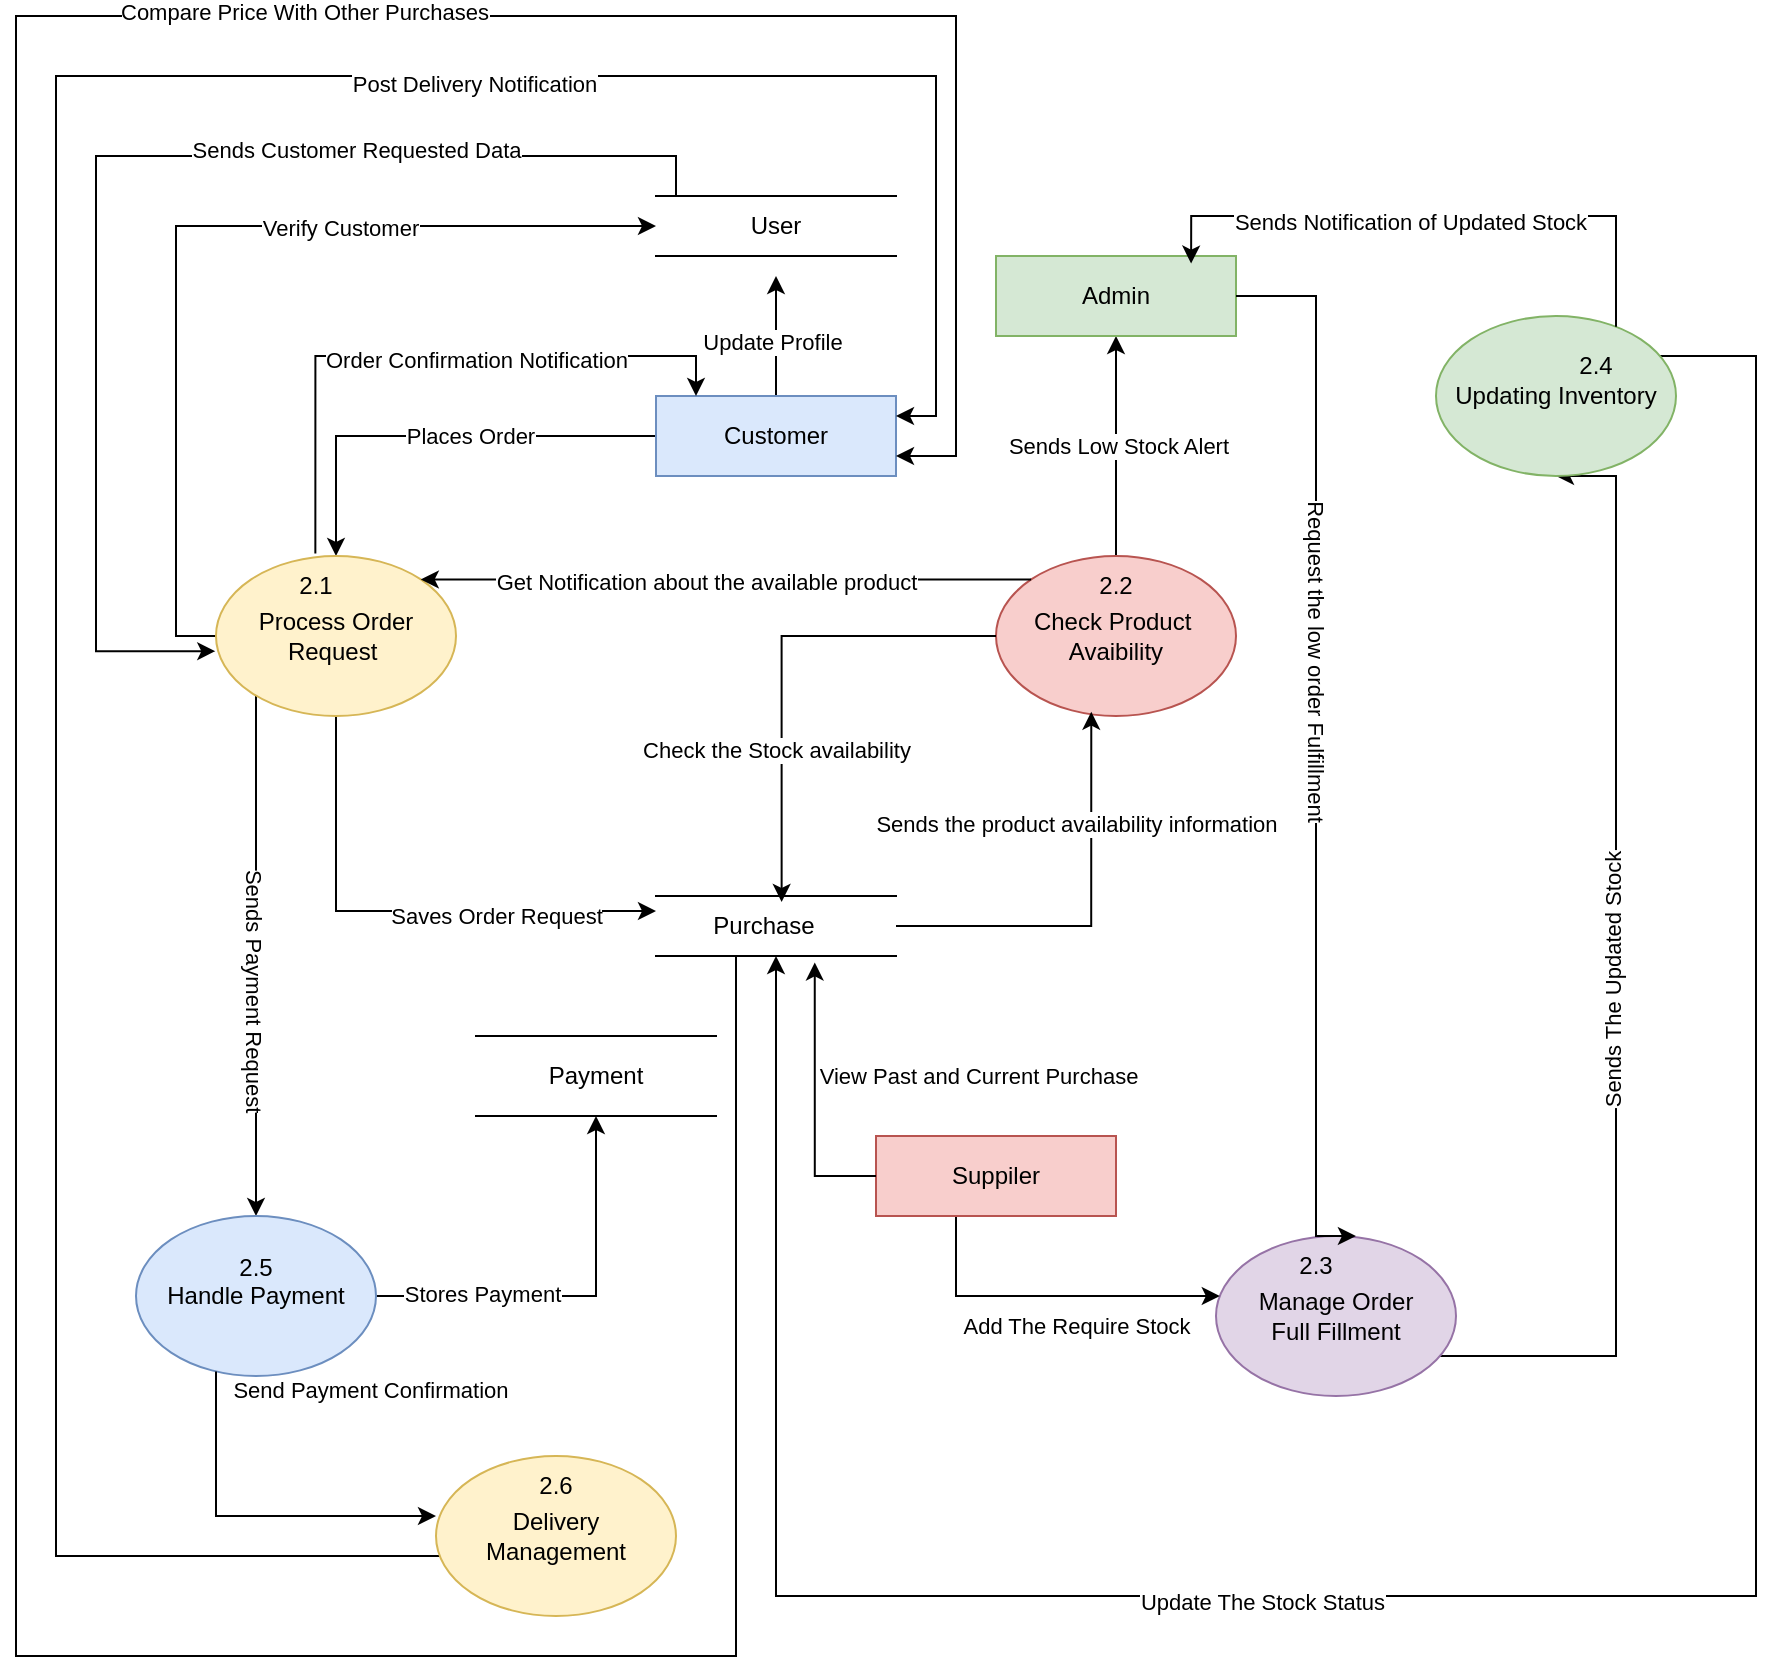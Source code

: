 <mxfile version="25.0.3">
  <diagram name="Page-1" id="qeTe4d_aXSrNMR7oOHWq">
    <mxGraphModel dx="1895" dy="2196" grid="1" gridSize="10" guides="1" tooltips="1" connect="1" arrows="1" fold="1" page="1" pageScale="1" pageWidth="827" pageHeight="1169" math="0" shadow="0">
      <root>
        <mxCell id="0" />
        <mxCell id="1" parent="0" />
        <mxCell id="90MhEPkQ4H-uwKmjVPlS-23" style="edgeStyle=orthogonalEdgeStyle;rounded=0;orthogonalLoop=1;jettySize=auto;html=1;" edge="1" parent="1" source="90MhEPkQ4H-uwKmjVPlS-1">
          <mxGeometry relative="1" as="geometry">
            <mxPoint x="420" y="60" as="targetPoint" />
          </mxGeometry>
        </mxCell>
        <mxCell id="90MhEPkQ4H-uwKmjVPlS-24" value="Update Profile" style="edgeLabel;html=1;align=center;verticalAlign=middle;resizable=0;points=[];" vertex="1" connectable="0" parent="90MhEPkQ4H-uwKmjVPlS-23">
          <mxGeometry x="-0.101" y="2" relative="1" as="geometry">
            <mxPoint as="offset" />
          </mxGeometry>
        </mxCell>
        <mxCell id="90MhEPkQ4H-uwKmjVPlS-32" style="edgeStyle=orthogonalEdgeStyle;rounded=0;orthogonalLoop=1;jettySize=auto;html=1;entryX=0.5;entryY=0;entryDx=0;entryDy=0;" edge="1" parent="1" source="90MhEPkQ4H-uwKmjVPlS-1" target="90MhEPkQ4H-uwKmjVPlS-2">
          <mxGeometry relative="1" as="geometry" />
        </mxCell>
        <mxCell id="90MhEPkQ4H-uwKmjVPlS-33" value="Places Order" style="edgeLabel;html=1;align=center;verticalAlign=middle;resizable=0;points=[];" vertex="1" connectable="0" parent="90MhEPkQ4H-uwKmjVPlS-32">
          <mxGeometry x="-0.153" relative="1" as="geometry">
            <mxPoint as="offset" />
          </mxGeometry>
        </mxCell>
        <mxCell id="90MhEPkQ4H-uwKmjVPlS-1" value="Customer" style="rounded=0;whiteSpace=wrap;html=1;fillColor=#dae8fc;strokeColor=#6c8ebf;" vertex="1" parent="1">
          <mxGeometry x="360" y="120" width="120" height="40" as="geometry" />
        </mxCell>
        <mxCell id="90MhEPkQ4H-uwKmjVPlS-19" style="edgeStyle=orthogonalEdgeStyle;rounded=0;orthogonalLoop=1;jettySize=auto;html=1;entryX=0;entryY=0.5;entryDx=0;entryDy=0;" edge="1" parent="1" source="90MhEPkQ4H-uwKmjVPlS-2" target="90MhEPkQ4H-uwKmjVPlS-13">
          <mxGeometry relative="1" as="geometry">
            <Array as="points">
              <mxPoint x="120" y="240" />
              <mxPoint x="120" y="35" />
            </Array>
          </mxGeometry>
        </mxCell>
        <mxCell id="90MhEPkQ4H-uwKmjVPlS-20" value="Verify Customer" style="edgeLabel;html=1;align=center;verticalAlign=middle;resizable=0;points=[];" vertex="1" connectable="0" parent="90MhEPkQ4H-uwKmjVPlS-19">
          <mxGeometry x="0.32" y="-1" relative="1" as="geometry">
            <mxPoint as="offset" />
          </mxGeometry>
        </mxCell>
        <mxCell id="90MhEPkQ4H-uwKmjVPlS-25" style="edgeStyle=orthogonalEdgeStyle;rounded=0;orthogonalLoop=1;jettySize=auto;html=1;entryX=0;entryY=0.25;entryDx=0;entryDy=0;" edge="1" parent="1" source="90MhEPkQ4H-uwKmjVPlS-2" target="90MhEPkQ4H-uwKmjVPlS-5">
          <mxGeometry relative="1" as="geometry">
            <Array as="points">
              <mxPoint x="200" y="378" />
            </Array>
          </mxGeometry>
        </mxCell>
        <mxCell id="90MhEPkQ4H-uwKmjVPlS-26" value="Saves Order Request" style="edgeLabel;html=1;align=center;verticalAlign=middle;resizable=0;points=[];" vertex="1" connectable="0" parent="90MhEPkQ4H-uwKmjVPlS-25">
          <mxGeometry x="-0.059" y="-2" relative="1" as="geometry">
            <mxPoint x="56" as="offset" />
          </mxGeometry>
        </mxCell>
        <mxCell id="90MhEPkQ4H-uwKmjVPlS-59" style="edgeStyle=orthogonalEdgeStyle;rounded=0;orthogonalLoop=1;jettySize=auto;html=1;" edge="1" parent="1" source="90MhEPkQ4H-uwKmjVPlS-2" target="90MhEPkQ4H-uwKmjVPlS-58">
          <mxGeometry relative="1" as="geometry">
            <Array as="points">
              <mxPoint x="160" y="360" />
              <mxPoint x="160" y="360" />
            </Array>
          </mxGeometry>
        </mxCell>
        <mxCell id="90MhEPkQ4H-uwKmjVPlS-60" value="Sends Payment Request" style="edgeLabel;html=1;align=center;verticalAlign=middle;resizable=0;points=[];rotation=90;" vertex="1" connectable="0" parent="90MhEPkQ4H-uwKmjVPlS-59">
          <mxGeometry x="0.129" y="-1" relative="1" as="geometry">
            <mxPoint as="offset" />
          </mxGeometry>
        </mxCell>
        <mxCell id="90MhEPkQ4H-uwKmjVPlS-61" style="edgeStyle=orthogonalEdgeStyle;rounded=0;orthogonalLoop=1;jettySize=auto;html=1;entryX=0;entryY=0.25;entryDx=0;entryDy=0;exitX=0.414;exitY=-0.016;exitDx=0;exitDy=0;exitPerimeter=0;" edge="1" parent="1" source="90MhEPkQ4H-uwKmjVPlS-2">
          <mxGeometry relative="1" as="geometry">
            <mxPoint x="190.0" y="195.359" as="sourcePoint" />
            <mxPoint x="380" y="120.0" as="targetPoint" />
            <Array as="points">
              <mxPoint x="190" y="100" />
              <mxPoint x="380" y="100" />
            </Array>
          </mxGeometry>
        </mxCell>
        <mxCell id="90MhEPkQ4H-uwKmjVPlS-62" value="Order Confirmation Notification" style="edgeLabel;html=1;align=center;verticalAlign=middle;resizable=0;points=[];" vertex="1" connectable="0" parent="90MhEPkQ4H-uwKmjVPlS-61">
          <mxGeometry x="0.155" y="-2" relative="1" as="geometry">
            <mxPoint as="offset" />
          </mxGeometry>
        </mxCell>
        <mxCell id="90MhEPkQ4H-uwKmjVPlS-2" value="Process Order&lt;div&gt;Request&amp;nbsp;&lt;/div&gt;" style="ellipse;whiteSpace=wrap;html=1;fillColor=#fff2cc;strokeColor=#d6b656;" vertex="1" parent="1">
          <mxGeometry x="140" y="200" width="120" height="80" as="geometry" />
        </mxCell>
        <mxCell id="90MhEPkQ4H-uwKmjVPlS-42" style="edgeStyle=orthogonalEdgeStyle;rounded=0;orthogonalLoop=1;jettySize=auto;html=1;" edge="1" parent="1" source="90MhEPkQ4H-uwKmjVPlS-3" target="90MhEPkQ4H-uwKmjVPlS-41">
          <mxGeometry relative="1" as="geometry" />
        </mxCell>
        <mxCell id="90MhEPkQ4H-uwKmjVPlS-43" value="Sends Low Stock Alert" style="edgeLabel;html=1;align=center;verticalAlign=middle;resizable=0;points=[];" vertex="1" connectable="0" parent="90MhEPkQ4H-uwKmjVPlS-42">
          <mxGeometry x="-0.003" y="-1" relative="1" as="geometry">
            <mxPoint as="offset" />
          </mxGeometry>
        </mxCell>
        <mxCell id="90MhEPkQ4H-uwKmjVPlS-3" value="Check Product&amp;nbsp;&lt;div&gt;Avaibility&lt;/div&gt;" style="ellipse;whiteSpace=wrap;html=1;fillColor=#f8cecc;strokeColor=#b85450;" vertex="1" parent="1">
          <mxGeometry x="530" y="200" width="120" height="80" as="geometry" />
        </mxCell>
        <mxCell id="90MhEPkQ4H-uwKmjVPlS-5" value="" style="shape=partialRectangle;whiteSpace=wrap;html=1;left=0;right=0;fillColor=none;" vertex="1" parent="1">
          <mxGeometry x="360" y="370" width="120" height="30" as="geometry" />
        </mxCell>
        <mxCell id="90MhEPkQ4H-uwKmjVPlS-71" style="edgeStyle=orthogonalEdgeStyle;rounded=0;orthogonalLoop=1;jettySize=auto;html=1;exitX=0.25;exitY=1;exitDx=0;exitDy=0;" edge="1" parent="1" source="90MhEPkQ4H-uwKmjVPlS-6">
          <mxGeometry relative="1" as="geometry">
            <mxPoint x="400" y="410" as="sourcePoint" />
            <mxPoint x="480" y="150" as="targetPoint" />
            <Array as="points">
              <mxPoint x="400" y="750" />
              <mxPoint x="40" y="750" />
              <mxPoint x="40" y="-70" />
              <mxPoint x="510" y="-70" />
              <mxPoint x="510" y="150" />
            </Array>
          </mxGeometry>
        </mxCell>
        <mxCell id="90MhEPkQ4H-uwKmjVPlS-72" value="Compare Price With Other Purchases" style="edgeLabel;html=1;align=center;verticalAlign=middle;resizable=0;points=[];" vertex="1" connectable="0" parent="90MhEPkQ4H-uwKmjVPlS-71">
          <mxGeometry x="0.488" y="2" relative="1" as="geometry">
            <mxPoint as="offset" />
          </mxGeometry>
        </mxCell>
        <mxCell id="90MhEPkQ4H-uwKmjVPlS-6" value="Purchase" style="text;html=1;align=center;verticalAlign=middle;whiteSpace=wrap;rounded=0;" vertex="1" parent="1">
          <mxGeometry x="384" y="370" width="60" height="30" as="geometry" />
        </mxCell>
        <mxCell id="90MhEPkQ4H-uwKmjVPlS-50" style="edgeStyle=orthogonalEdgeStyle;rounded=0;orthogonalLoop=1;jettySize=auto;html=1;entryX=0.5;entryY=1;entryDx=0;entryDy=0;" edge="1" parent="1" source="90MhEPkQ4H-uwKmjVPlS-9" target="90MhEPkQ4H-uwKmjVPlS-10">
          <mxGeometry relative="1" as="geometry">
            <Array as="points">
              <mxPoint x="840" y="600" />
            </Array>
          </mxGeometry>
        </mxCell>
        <mxCell id="90MhEPkQ4H-uwKmjVPlS-51" value="Sends The Updated Stock" style="edgeLabel;html=1;align=center;verticalAlign=middle;resizable=0;points=[];rotation=-90;" vertex="1" connectable="0" parent="90MhEPkQ4H-uwKmjVPlS-50">
          <mxGeometry x="-0.011" y="2" relative="1" as="geometry">
            <mxPoint as="offset" />
          </mxGeometry>
        </mxCell>
        <mxCell id="90MhEPkQ4H-uwKmjVPlS-9" value="Manage Order&lt;div&gt;Full Fillment&lt;/div&gt;" style="ellipse;whiteSpace=wrap;html=1;fillColor=#e1d5e7;strokeColor=#9673a6;" vertex="1" parent="1">
          <mxGeometry x="640" y="540" width="120" height="80" as="geometry" />
        </mxCell>
        <mxCell id="90MhEPkQ4H-uwKmjVPlS-55" style="edgeStyle=orthogonalEdgeStyle;rounded=0;orthogonalLoop=1;jettySize=auto;html=1;" edge="1" parent="1" source="90MhEPkQ4H-uwKmjVPlS-10">
          <mxGeometry relative="1" as="geometry">
            <mxPoint x="420" y="400" as="targetPoint" />
            <Array as="points">
              <mxPoint x="910" y="100" />
              <mxPoint x="910" y="720" />
              <mxPoint x="420" y="720" />
            </Array>
          </mxGeometry>
        </mxCell>
        <mxCell id="90MhEPkQ4H-uwKmjVPlS-56" value="Update The Stock Status" style="edgeLabel;html=1;align=center;verticalAlign=middle;resizable=0;points=[];" vertex="1" connectable="0" parent="90MhEPkQ4H-uwKmjVPlS-55">
          <mxGeometry x="0.239" y="3" relative="1" as="geometry">
            <mxPoint as="offset" />
          </mxGeometry>
        </mxCell>
        <mxCell id="90MhEPkQ4H-uwKmjVPlS-10" value="Updating Inventory" style="ellipse;whiteSpace=wrap;html=1;fillColor=#d5e8d4;strokeColor=#82b366;" vertex="1" parent="1">
          <mxGeometry x="750" y="80" width="120" height="80" as="geometry" />
        </mxCell>
        <mxCell id="90MhEPkQ4H-uwKmjVPlS-13" value="User" style="shape=partialRectangle;whiteSpace=wrap;html=1;left=0;right=0;fillColor=none;" vertex="1" parent="1">
          <mxGeometry x="360" y="20" width="120" height="30" as="geometry" />
        </mxCell>
        <mxCell id="90MhEPkQ4H-uwKmjVPlS-21" style="edgeStyle=orthogonalEdgeStyle;rounded=0;orthogonalLoop=1;jettySize=auto;html=1;exitX=0;exitY=0;exitDx=0;exitDy=0;entryX=-0.003;entryY=0.595;entryDx=0;entryDy=0;entryPerimeter=0;" edge="1" parent="1" source="90MhEPkQ4H-uwKmjVPlS-13" target="90MhEPkQ4H-uwKmjVPlS-2">
          <mxGeometry relative="1" as="geometry">
            <Array as="points">
              <mxPoint x="370" y="20" />
              <mxPoint x="370" />
              <mxPoint x="80" />
              <mxPoint x="80" y="248" />
            </Array>
          </mxGeometry>
        </mxCell>
        <mxCell id="90MhEPkQ4H-uwKmjVPlS-22" value="Sends Customer Requested Data" style="edgeLabel;html=1;align=center;verticalAlign=middle;resizable=0;points=[];" vertex="1" connectable="0" parent="90MhEPkQ4H-uwKmjVPlS-21">
          <mxGeometry x="-0.394" y="-3" relative="1" as="geometry">
            <mxPoint as="offset" />
          </mxGeometry>
        </mxCell>
        <mxCell id="90MhEPkQ4H-uwKmjVPlS-34" style="edgeStyle=orthogonalEdgeStyle;rounded=0;orthogonalLoop=1;jettySize=auto;html=1;entryX=0.647;entryY=0.1;entryDx=0;entryDy=0;entryPerimeter=0;" edge="1" parent="1" source="90MhEPkQ4H-uwKmjVPlS-3" target="90MhEPkQ4H-uwKmjVPlS-6">
          <mxGeometry relative="1" as="geometry" />
        </mxCell>
        <mxCell id="90MhEPkQ4H-uwKmjVPlS-36" value="Check the Stock&amp;nbsp;availability" style="edgeLabel;html=1;align=center;verticalAlign=middle;resizable=0;points=[];" vertex="1" connectable="0" parent="90MhEPkQ4H-uwKmjVPlS-34">
          <mxGeometry x="0.364" y="-3" relative="1" as="geometry">
            <mxPoint as="offset" />
          </mxGeometry>
        </mxCell>
        <mxCell id="90MhEPkQ4H-uwKmjVPlS-37" style="edgeStyle=orthogonalEdgeStyle;rounded=0;orthogonalLoop=1;jettySize=auto;html=1;entryX=0.397;entryY=0.973;entryDx=0;entryDy=0;entryPerimeter=0;" edge="1" parent="1" source="90MhEPkQ4H-uwKmjVPlS-5" target="90MhEPkQ4H-uwKmjVPlS-3">
          <mxGeometry relative="1" as="geometry" />
        </mxCell>
        <mxCell id="90MhEPkQ4H-uwKmjVPlS-38" value="Sends the product availability information" style="edgeLabel;html=1;align=center;verticalAlign=middle;resizable=0;points=[];" vertex="1" connectable="0" parent="90MhEPkQ4H-uwKmjVPlS-37">
          <mxGeometry x="0.456" y="1" relative="1" as="geometry">
            <mxPoint x="-7" as="offset" />
          </mxGeometry>
        </mxCell>
        <mxCell id="90MhEPkQ4H-uwKmjVPlS-39" style="edgeStyle=orthogonalEdgeStyle;rounded=0;orthogonalLoop=1;jettySize=auto;html=1;exitX=0;exitY=0;exitDx=0;exitDy=0;" edge="1" parent="1" source="90MhEPkQ4H-uwKmjVPlS-3" target="90MhEPkQ4H-uwKmjVPlS-2">
          <mxGeometry relative="1" as="geometry">
            <mxPoint x="526" y="213.4" as="sourcePoint" />
            <mxPoint x="260" y="200.04" as="targetPoint" />
            <Array as="points">
              <mxPoint x="440" y="212" />
              <mxPoint x="440" y="212" />
            </Array>
          </mxGeometry>
        </mxCell>
        <mxCell id="90MhEPkQ4H-uwKmjVPlS-40" value="Get Notification about the available product" style="edgeLabel;html=1;align=center;verticalAlign=middle;resizable=0;points=[];" vertex="1" connectable="0" parent="90MhEPkQ4H-uwKmjVPlS-39">
          <mxGeometry x="0.067" y="1" relative="1" as="geometry">
            <mxPoint as="offset" />
          </mxGeometry>
        </mxCell>
        <mxCell id="90MhEPkQ4H-uwKmjVPlS-41" value="Admin" style="rounded=0;whiteSpace=wrap;html=1;fillColor=#d5e8d4;strokeColor=#82b366;" vertex="1" parent="1">
          <mxGeometry x="530" y="50" width="120" height="40" as="geometry" />
        </mxCell>
        <mxCell id="90MhEPkQ4H-uwKmjVPlS-48" style="edgeStyle=orthogonalEdgeStyle;rounded=0;orthogonalLoop=1;jettySize=auto;html=1;" edge="1" parent="1" source="90MhEPkQ4H-uwKmjVPlS-44" target="90MhEPkQ4H-uwKmjVPlS-9">
          <mxGeometry relative="1" as="geometry">
            <Array as="points">
              <mxPoint x="510" y="530" />
              <mxPoint x="510" y="570" />
            </Array>
          </mxGeometry>
        </mxCell>
        <mxCell id="90MhEPkQ4H-uwKmjVPlS-49" value="Add The Require Stock" style="edgeLabel;html=1;align=center;verticalAlign=middle;resizable=0;points=[];rotation=0;" vertex="1" connectable="0" parent="90MhEPkQ4H-uwKmjVPlS-48">
          <mxGeometry x="-0.389" y="2" relative="1" as="geometry">
            <mxPoint x="47" y="17" as="offset" />
          </mxGeometry>
        </mxCell>
        <mxCell id="90MhEPkQ4H-uwKmjVPlS-44" value="Suppiler" style="rounded=0;whiteSpace=wrap;html=1;fillColor=#f8cecc;strokeColor=#b85450;" vertex="1" parent="1">
          <mxGeometry x="470" y="490" width="120" height="40" as="geometry" />
        </mxCell>
        <mxCell id="90MhEPkQ4H-uwKmjVPlS-45" style="edgeStyle=orthogonalEdgeStyle;rounded=0;orthogonalLoop=1;jettySize=auto;html=1;entryX=0.583;entryY=0;entryDx=0;entryDy=0;entryPerimeter=0;" edge="1" parent="1" source="90MhEPkQ4H-uwKmjVPlS-41" target="90MhEPkQ4H-uwKmjVPlS-9">
          <mxGeometry relative="1" as="geometry">
            <Array as="points">
              <mxPoint x="690" y="70" />
            </Array>
          </mxGeometry>
        </mxCell>
        <mxCell id="90MhEPkQ4H-uwKmjVPlS-46" value="Request the low order Fulfillment" style="edgeLabel;html=1;align=center;verticalAlign=middle;resizable=0;points=[];rotation=90;" vertex="1" connectable="0" parent="90MhEPkQ4H-uwKmjVPlS-45">
          <mxGeometry x="-0.163" relative="1" as="geometry">
            <mxPoint as="offset" />
          </mxGeometry>
        </mxCell>
        <mxCell id="90MhEPkQ4H-uwKmjVPlS-53" style="edgeStyle=orthogonalEdgeStyle;rounded=0;orthogonalLoop=1;jettySize=auto;html=1;entryX=0.813;entryY=0.095;entryDx=0;entryDy=0;entryPerimeter=0;" edge="1" parent="1" source="90MhEPkQ4H-uwKmjVPlS-10" target="90MhEPkQ4H-uwKmjVPlS-41">
          <mxGeometry relative="1" as="geometry">
            <Array as="points">
              <mxPoint x="840" y="30" />
              <mxPoint x="628" y="30" />
            </Array>
          </mxGeometry>
        </mxCell>
        <mxCell id="90MhEPkQ4H-uwKmjVPlS-54" value="Sends Notification of Updated Stock" style="edgeLabel;html=1;align=center;verticalAlign=middle;resizable=0;points=[];" vertex="1" connectable="0" parent="90MhEPkQ4H-uwKmjVPlS-53">
          <mxGeometry x="0.088" y="3" relative="1" as="geometry">
            <mxPoint as="offset" />
          </mxGeometry>
        </mxCell>
        <mxCell id="90MhEPkQ4H-uwKmjVPlS-66" style="edgeStyle=orthogonalEdgeStyle;rounded=0;orthogonalLoop=1;jettySize=auto;html=1;entryX=0.5;entryY=1;entryDx=0;entryDy=0;" edge="1" parent="1" source="90MhEPkQ4H-uwKmjVPlS-58" target="90MhEPkQ4H-uwKmjVPlS-64">
          <mxGeometry relative="1" as="geometry" />
        </mxCell>
        <mxCell id="90MhEPkQ4H-uwKmjVPlS-67" value="Stores Payment" style="edgeLabel;html=1;align=center;verticalAlign=middle;resizable=0;points=[];" vertex="1" connectable="0" parent="90MhEPkQ4H-uwKmjVPlS-66">
          <mxGeometry x="-0.474" y="1" relative="1" as="geometry">
            <mxPoint as="offset" />
          </mxGeometry>
        </mxCell>
        <mxCell id="90MhEPkQ4H-uwKmjVPlS-58" value="Handle Payment" style="ellipse;whiteSpace=wrap;html=1;fillColor=#dae8fc;strokeColor=#6c8ebf;" vertex="1" parent="1">
          <mxGeometry x="100" y="530" width="120" height="80" as="geometry" />
        </mxCell>
        <mxCell id="90MhEPkQ4H-uwKmjVPlS-64" value="Payment" style="shape=partialRectangle;whiteSpace=wrap;html=1;left=0;right=0;fillColor=none;" vertex="1" parent="1">
          <mxGeometry x="270" y="440" width="120" height="40" as="geometry" />
        </mxCell>
        <mxCell id="90MhEPkQ4H-uwKmjVPlS-69" style="edgeStyle=orthogonalEdgeStyle;rounded=0;orthogonalLoop=1;jettySize=auto;html=1;entryX=0.923;entryY=1.107;entryDx=0;entryDy=0;entryPerimeter=0;" edge="1" parent="1" source="90MhEPkQ4H-uwKmjVPlS-44" target="90MhEPkQ4H-uwKmjVPlS-6">
          <mxGeometry relative="1" as="geometry" />
        </mxCell>
        <mxCell id="90MhEPkQ4H-uwKmjVPlS-70" value="View Past and Current Purchase" style="edgeLabel;html=1;align=center;verticalAlign=middle;resizable=0;points=[];" vertex="1" connectable="0" parent="90MhEPkQ4H-uwKmjVPlS-69">
          <mxGeometry x="0.177" relative="1" as="geometry">
            <mxPoint x="81" as="offset" />
          </mxGeometry>
        </mxCell>
        <mxCell id="90MhEPkQ4H-uwKmjVPlS-73" value="2.1" style="text;html=1;align=center;verticalAlign=middle;whiteSpace=wrap;rounded=0;" vertex="1" parent="1">
          <mxGeometry x="160" y="200" width="60" height="30" as="geometry" />
        </mxCell>
        <mxCell id="90MhEPkQ4H-uwKmjVPlS-74" value="2.2" style="text;html=1;align=center;verticalAlign=middle;whiteSpace=wrap;rounded=0;" vertex="1" parent="1">
          <mxGeometry x="560" y="200" width="60" height="30" as="geometry" />
        </mxCell>
        <mxCell id="90MhEPkQ4H-uwKmjVPlS-75" value="2.3" style="text;html=1;align=center;verticalAlign=middle;whiteSpace=wrap;rounded=0;" vertex="1" parent="1">
          <mxGeometry x="660" y="540" width="60" height="30" as="geometry" />
        </mxCell>
        <mxCell id="90MhEPkQ4H-uwKmjVPlS-76" value="2.4" style="text;html=1;align=center;verticalAlign=middle;whiteSpace=wrap;rounded=0;" vertex="1" parent="1">
          <mxGeometry x="800" y="90" width="60" height="30" as="geometry" />
        </mxCell>
        <mxCell id="90MhEPkQ4H-uwKmjVPlS-77" value="2.5" style="text;html=1;align=center;verticalAlign=middle;whiteSpace=wrap;rounded=0;" vertex="1" parent="1">
          <mxGeometry x="130" y="541" width="60" height="30" as="geometry" />
        </mxCell>
        <mxCell id="90MhEPkQ4H-uwKmjVPlS-83" style="edgeStyle=orthogonalEdgeStyle;rounded=0;orthogonalLoop=1;jettySize=auto;html=1;entryX=1;entryY=0.25;entryDx=0;entryDy=0;" edge="1" parent="1" source="90MhEPkQ4H-uwKmjVPlS-78" target="90MhEPkQ4H-uwKmjVPlS-1">
          <mxGeometry relative="1" as="geometry">
            <Array as="points">
              <mxPoint x="60" y="700" />
              <mxPoint x="60" y="-40" />
              <mxPoint x="500" y="-40" />
              <mxPoint x="500" y="130" />
            </Array>
          </mxGeometry>
        </mxCell>
        <mxCell id="90MhEPkQ4H-uwKmjVPlS-84" value="Post Delivery Notification" style="edgeLabel;html=1;align=center;verticalAlign=middle;resizable=0;points=[];" vertex="1" connectable="0" parent="90MhEPkQ4H-uwKmjVPlS-83">
          <mxGeometry x="0.461" y="-4" relative="1" as="geometry">
            <mxPoint as="offset" />
          </mxGeometry>
        </mxCell>
        <mxCell id="90MhEPkQ4H-uwKmjVPlS-78" value="Delivery&lt;div&gt;Management&lt;/div&gt;" style="ellipse;whiteSpace=wrap;html=1;fillColor=#fff2cc;strokeColor=#d6b656;" vertex="1" parent="1">
          <mxGeometry x="250" y="650" width="120" height="80" as="geometry" />
        </mxCell>
        <mxCell id="90MhEPkQ4H-uwKmjVPlS-79" style="edgeStyle=orthogonalEdgeStyle;rounded=0;orthogonalLoop=1;jettySize=auto;html=1;" edge="1" parent="1" source="90MhEPkQ4H-uwKmjVPlS-58">
          <mxGeometry relative="1" as="geometry">
            <mxPoint x="250" y="680" as="targetPoint" />
            <Array as="points">
              <mxPoint x="140" y="680" />
            </Array>
          </mxGeometry>
        </mxCell>
        <mxCell id="90MhEPkQ4H-uwKmjVPlS-80" value="Send Payment Confirmation" style="edgeLabel;html=1;align=center;verticalAlign=middle;resizable=0;points=[];" vertex="1" connectable="0" parent="90MhEPkQ4H-uwKmjVPlS-79">
          <mxGeometry x="0.209" relative="1" as="geometry">
            <mxPoint x="39" y="-63" as="offset" />
          </mxGeometry>
        </mxCell>
        <mxCell id="90MhEPkQ4H-uwKmjVPlS-82" value="2.6" style="text;html=1;align=center;verticalAlign=middle;whiteSpace=wrap;rounded=0;" vertex="1" parent="1">
          <mxGeometry x="280" y="650" width="60" height="30" as="geometry" />
        </mxCell>
      </root>
    </mxGraphModel>
  </diagram>
</mxfile>
